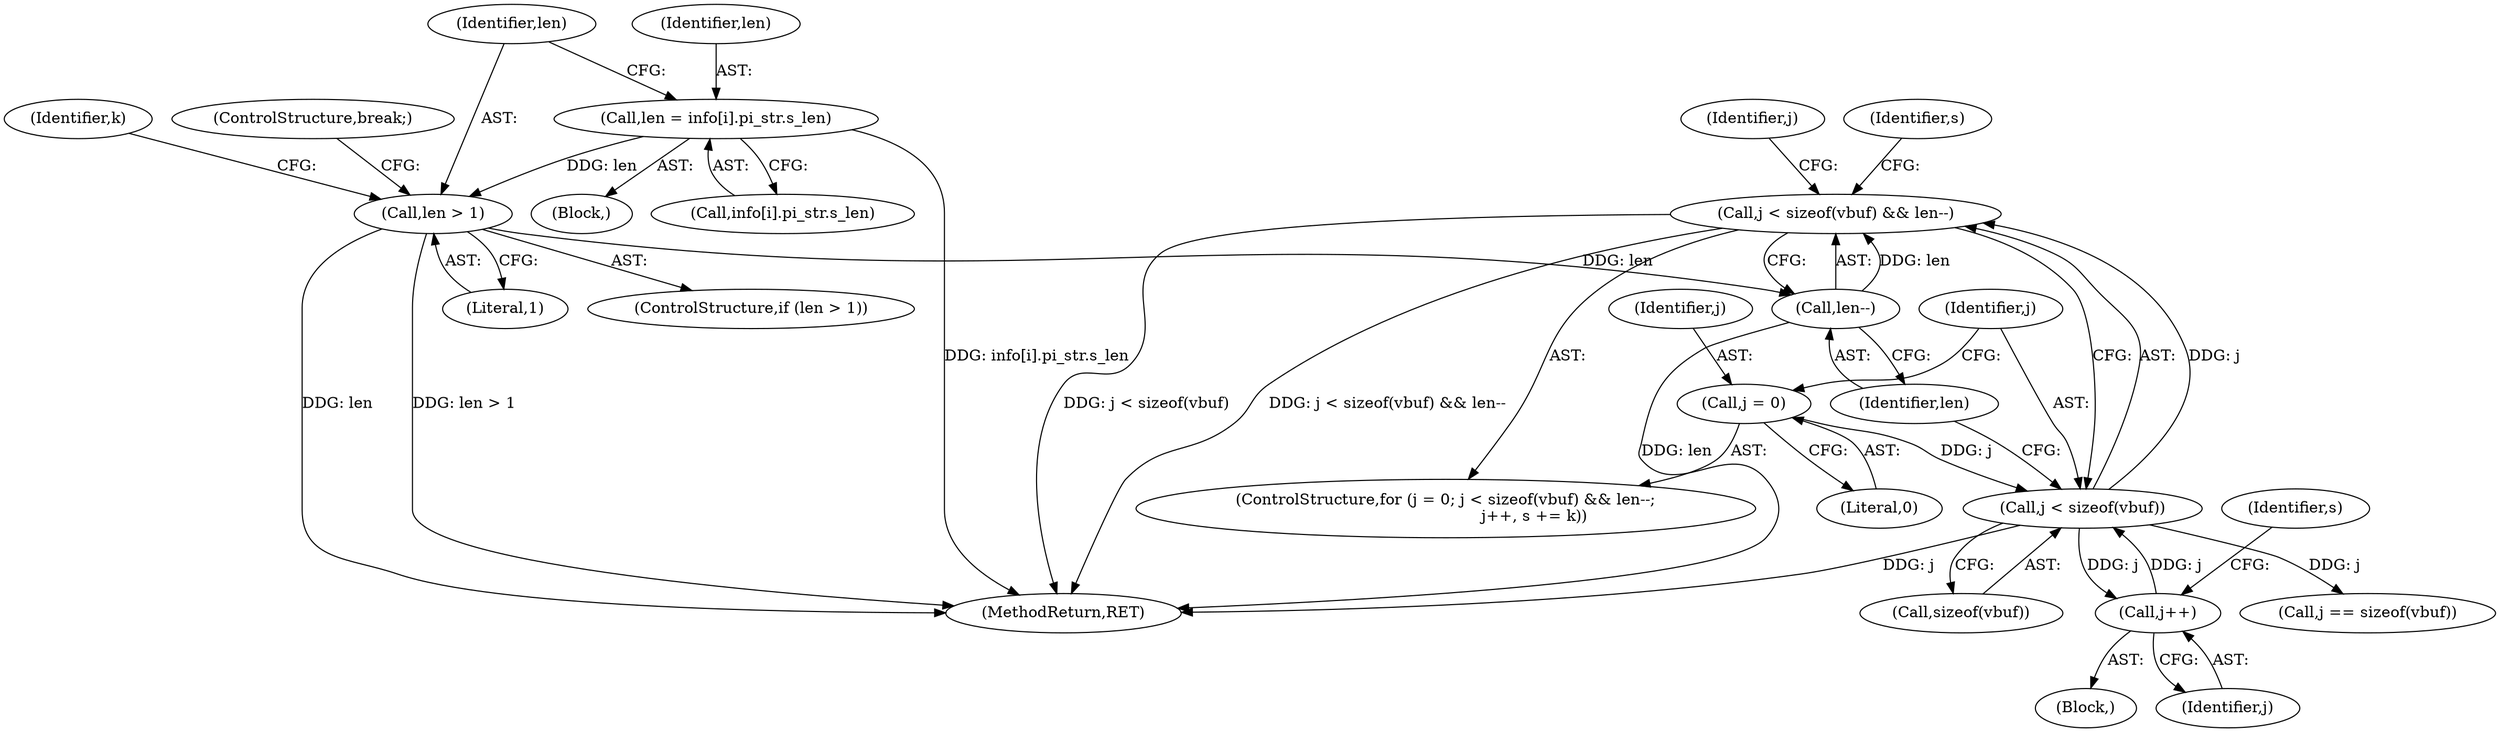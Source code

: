digraph "0_file_6d209c1c489457397a5763bca4b28e43aac90391_0@API" {
"1000307" [label="(Call,j < sizeof(vbuf) && len--)"];
"1000308" [label="(Call,j < sizeof(vbuf))"];
"1000315" [label="(Call,j++)"];
"1000304" [label="(Call,j = 0)"];
"1000312" [label="(Call,len--)"];
"1000274" [label="(Call,len > 1)"];
"1000264" [label="(Call,len = info[i].pi_str.s_len)"];
"1000313" [label="(Identifier,len)"];
"1000264" [label="(Call,len = info[i].pi_str.s_len)"];
"1000265" [label="(Identifier,len)"];
"1000309" [label="(Identifier,j)"];
"1000307" [label="(Call,j < sizeof(vbuf) && len--)"];
"1000324" [label="(Identifier,s)"];
"1000318" [label="(Identifier,s)"];
"1000312" [label="(Call,len--)"];
"1000314" [label="(Block,)"];
"1000505" [label="(MethodReturn,RET)"];
"1000340" [label="(Call,j == sizeof(vbuf))"];
"1000310" [label="(Call,sizeof(vbuf))"];
"1000316" [label="(Identifier,j)"];
"1000282" [label="(Identifier,k)"];
"1000303" [label="(ControlStructure,for (j = 0; j < sizeof(vbuf) && len--;\n                                    j++, s += k))"];
"1000308" [label="(Call,j < sizeof(vbuf))"];
"1000154" [label="(Block,)"];
"1000276" [label="(Literal,1)"];
"1000304" [label="(Call,j = 0)"];
"1000306" [label="(Literal,0)"];
"1000305" [label="(Identifier,j)"];
"1000273" [label="(ControlStructure,if (len > 1))"];
"1000275" [label="(Identifier,len)"];
"1000341" [label="(Identifier,j)"];
"1000391" [label="(ControlStructure,break;)"];
"1000274" [label="(Call,len > 1)"];
"1000315" [label="(Call,j++)"];
"1000266" [label="(Call,info[i].pi_str.s_len)"];
"1000307" -> "1000303"  [label="AST: "];
"1000307" -> "1000308"  [label="CFG: "];
"1000307" -> "1000312"  [label="CFG: "];
"1000308" -> "1000307"  [label="AST: "];
"1000312" -> "1000307"  [label="AST: "];
"1000324" -> "1000307"  [label="CFG: "];
"1000341" -> "1000307"  [label="CFG: "];
"1000307" -> "1000505"  [label="DDG: j < sizeof(vbuf) && len--"];
"1000307" -> "1000505"  [label="DDG: j < sizeof(vbuf)"];
"1000308" -> "1000307"  [label="DDG: j"];
"1000312" -> "1000307"  [label="DDG: len"];
"1000308" -> "1000310"  [label="CFG: "];
"1000309" -> "1000308"  [label="AST: "];
"1000310" -> "1000308"  [label="AST: "];
"1000313" -> "1000308"  [label="CFG: "];
"1000308" -> "1000505"  [label="DDG: j"];
"1000315" -> "1000308"  [label="DDG: j"];
"1000304" -> "1000308"  [label="DDG: j"];
"1000308" -> "1000315"  [label="DDG: j"];
"1000308" -> "1000340"  [label="DDG: j"];
"1000315" -> "1000314"  [label="AST: "];
"1000315" -> "1000316"  [label="CFG: "];
"1000316" -> "1000315"  [label="AST: "];
"1000318" -> "1000315"  [label="CFG: "];
"1000304" -> "1000303"  [label="AST: "];
"1000304" -> "1000306"  [label="CFG: "];
"1000305" -> "1000304"  [label="AST: "];
"1000306" -> "1000304"  [label="AST: "];
"1000309" -> "1000304"  [label="CFG: "];
"1000312" -> "1000313"  [label="CFG: "];
"1000313" -> "1000312"  [label="AST: "];
"1000312" -> "1000505"  [label="DDG: len"];
"1000274" -> "1000312"  [label="DDG: len"];
"1000274" -> "1000273"  [label="AST: "];
"1000274" -> "1000276"  [label="CFG: "];
"1000275" -> "1000274"  [label="AST: "];
"1000276" -> "1000274"  [label="AST: "];
"1000282" -> "1000274"  [label="CFG: "];
"1000391" -> "1000274"  [label="CFG: "];
"1000274" -> "1000505"  [label="DDG: len"];
"1000274" -> "1000505"  [label="DDG: len > 1"];
"1000264" -> "1000274"  [label="DDG: len"];
"1000264" -> "1000154"  [label="AST: "];
"1000264" -> "1000266"  [label="CFG: "];
"1000265" -> "1000264"  [label="AST: "];
"1000266" -> "1000264"  [label="AST: "];
"1000275" -> "1000264"  [label="CFG: "];
"1000264" -> "1000505"  [label="DDG: info[i].pi_str.s_len"];
}
